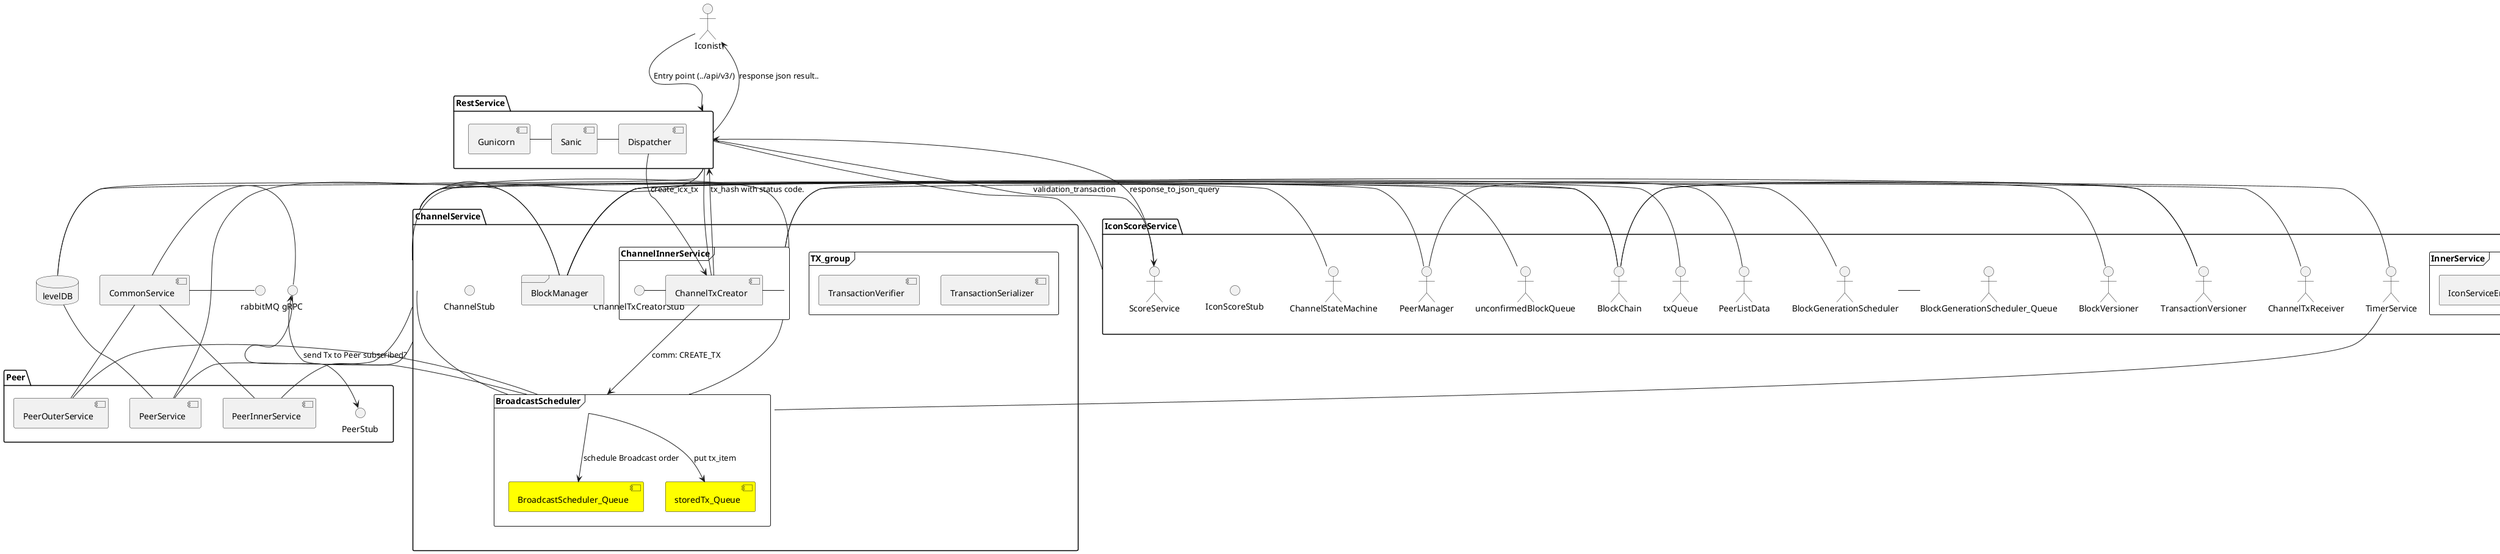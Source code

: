 @startuml

'cloud "HELLO WORLD" {
    actor Iconist
'}

' node PEER_ENTITY{

    () rabbitMQ
    () gRPC
    [CommonService]
'    [jsonRPC]

    database levelDB

    package "Peer" {
        () PeerStub
        ' todo: frame or component. will be decided by passing times.
        [PeerService]
        [PeerInnerService]
        [PeerOuterService]
    }

    package "RestService" {
        ' [RestService]
        [Gunicorn] - [Sanic]
        [Sanic] - [Dispatcher]
    }

    package "ChannelService" {
        () ChannelStub
        frame TX_group {
            [TransactionSerializer]
            [TransactionVerifier]
        }
'        [ChannelStateMachine]
'        [TimerService]
'
        frame "ChannelInnerService" {
            () ChannelTxCreatorStub - [ChannelTxCreator]
'            [ChannelTxReceiver]
        }
'
        frame "BlockManager" {
        }
'
        frame "BroadcastScheduler" {
            [BroadcastScheduler_Queue] #Yellow
            [storedTx_Queue] #Yellow

            
        }
'
'        frame "PeerM" {
'            [PeerManager]
'            [PeerListData]
'        }
'    }
'
    }

    package "IconScoreService" {
        () IconScoreStub
        frame InnerService {
            [IconServiceEngine]
        }

' }

' ====================
' ==  RELATIONSHIP  ==
' ====================

Iconist --> RestService: Entry point (../api/v3/)
RestService --> ScoreService: validation_transaction
RestService <-- ScoreService: response_to_json_query

Dispatcher --> ChannelTxCreator: create_icx_tx
ChannelTxCreator --> BroadcastScheduler: comm: CREATE_TX
RestService <-- ChannelTxCreator: tx_hash with status code.

Iconist <-- RestService: response json result..


BroadcastScheduler --> BroadcastScheduler_Queue: schedule Broadcast order
BroadcastScheduler --> storedTx_Queue: put tx_item
BroadcastScheduler --> gRPC: send Tx to Peer subscribed?
gRPC --> PeerStub

'Rest
RestService - PeerService
RestService - ChannelService
RestService - ChannelTxCreator
RestService - IconScoreService

' PeerService
PeerService -up- levelDB
PeerInnerService -up- CommonService
PeerOuterService -up- CommonService
PeerService - ChannelService

CommonService - gRPC
CommonService - rabbitMQ

' ChannelService
ChannelService - PeerInnerService
ChannelService - BlockManager
ChannelService - BroadcastScheduler
ChannelService - TimerService
' ChannelService - NodeSubscriber
ChannelService - ChannelInnerService
ChannelService - ChannelStateMachine


BlockManager - levelDB
BlockManager - txQueue
BlockManager - unconfirmedBlockQueue
BlockManager - BlockChain
BlockManager - BlockGenerationScheduler

BlockGenerationScheduler - BlockGenerationScheduler_Queue

' ChannelInnerService - rabbitMQ
ChannelInnerService - TransactionVersioner
ChannelInnerService - BroadcastScheduler
ChannelInnerService - ChannelTxCreator
ChannelInnerService - ChannelTxReceiver

PeerManager - ChannelService
PeerManager - PeerListData

BlockChain - BlockVersioner
BlockChain - TransactionVersioner
BlockChain - levelDB

BroadcastScheduler - TimerService
BroadcastScheduler - PeerOuterService


@enduml
